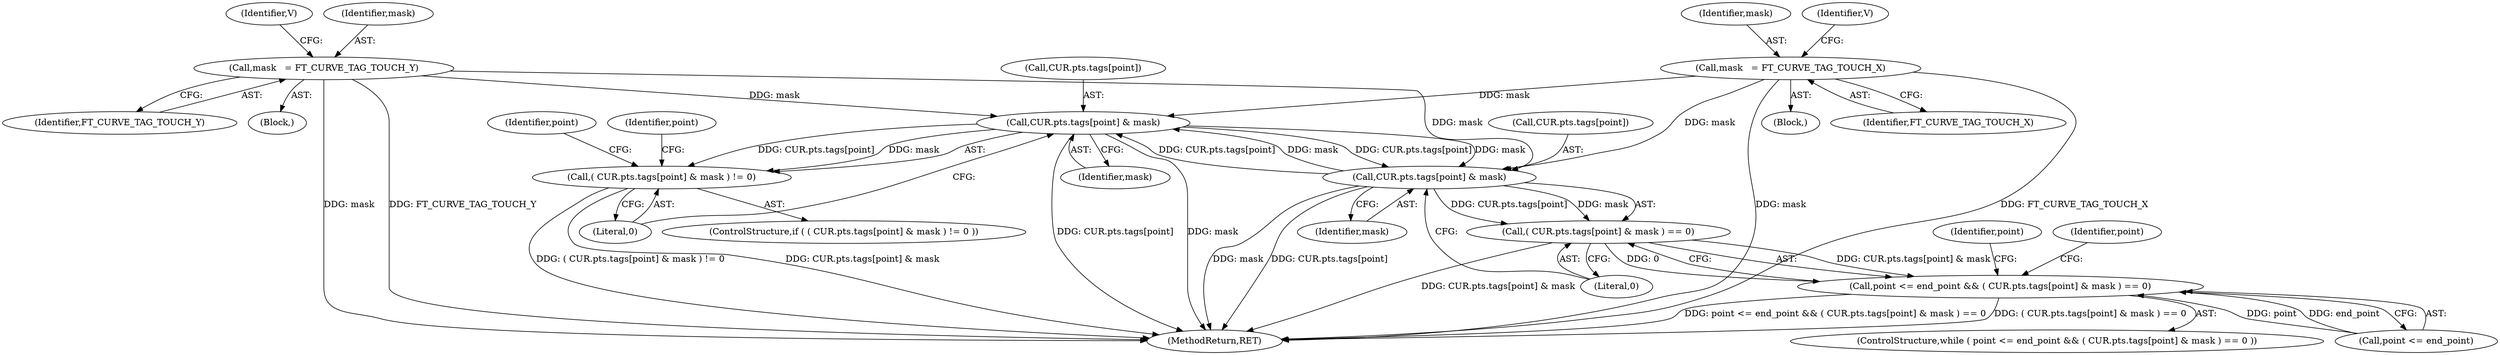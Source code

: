 digraph "0_savannah_888cd1843e935fe675cf2ac303116d4ed5b9d54b@array" {
"1000303" [label="(Call,CUR.pts.tags[point] & mask)"];
"1000271" [label="(Call,CUR.pts.tags[point] & mask)"];
"1000303" [label="(Call,CUR.pts.tags[point] & mask)"];
"1000167" [label="(Call,mask   = FT_CURVE_TAG_TOUCH_Y)"];
"1000135" [label="(Call,mask   = FT_CURVE_TAG_TOUCH_X)"];
"1000270" [label="(Call,( CUR.pts.tags[point] & mask ) == 0)"];
"1000266" [label="(Call,point <= end_point && ( CUR.pts.tags[point] & mask ) == 0)"];
"1000302" [label="(Call,( CUR.pts.tags[point] & mask ) != 0)"];
"1000267" [label="(Call,point <= end_point)"];
"1000271" [label="(Call,CUR.pts.tags[point] & mask)"];
"1000311" [label="(Identifier,mask)"];
"1000265" [label="(ControlStructure,while ( point <= end_point && ( CUR.pts.tags[point] & mask ) == 0 ))"];
"1000169" [label="(Identifier,FT_CURVE_TAG_TOUCH_Y)"];
"1000282" [label="(Identifier,point)"];
"1000172" [label="(Identifier,V)"];
"1000266" [label="(Call,point <= end_point && ( CUR.pts.tags[point] & mask ) == 0)"];
"1000333" [label="(Identifier,point)"];
"1000379" [label="(MethodReturn,RET)"];
"1000167" [label="(Call,mask   = FT_CURVE_TAG_TOUCH_Y)"];
"1000134" [label="(Block,)"];
"1000312" [label="(Literal,0)"];
"1000303" [label="(Call,CUR.pts.tags[point] & mask)"];
"1000270" [label="(Call,( CUR.pts.tags[point] & mask ) == 0)"];
"1000280" [label="(Literal,0)"];
"1000301" [label="(ControlStructure,if ( ( CUR.pts.tags[point] & mask ) != 0 ))"];
"1000135" [label="(Call,mask   = FT_CURVE_TAG_TOUCH_X)"];
"1000302" [label="(Call,( CUR.pts.tags[point] & mask ) != 0)"];
"1000166" [label="(Block,)"];
"1000168" [label="(Identifier,mask)"];
"1000136" [label="(Identifier,mask)"];
"1000304" [label="(Call,CUR.pts.tags[point])"];
"1000272" [label="(Call,CUR.pts.tags[point])"];
"1000285" [label="(Identifier,point)"];
"1000137" [label="(Identifier,FT_CURVE_TAG_TOUCH_X)"];
"1000279" [label="(Identifier,mask)"];
"1000140" [label="(Identifier,V)"];
"1000316" [label="(Identifier,point)"];
"1000303" -> "1000302"  [label="AST: "];
"1000303" -> "1000311"  [label="CFG: "];
"1000304" -> "1000303"  [label="AST: "];
"1000311" -> "1000303"  [label="AST: "];
"1000312" -> "1000303"  [label="CFG: "];
"1000303" -> "1000379"  [label="DDG: CUR.pts.tags[point]"];
"1000303" -> "1000379"  [label="DDG: mask"];
"1000303" -> "1000271"  [label="DDG: CUR.pts.tags[point]"];
"1000303" -> "1000271"  [label="DDG: mask"];
"1000303" -> "1000302"  [label="DDG: CUR.pts.tags[point]"];
"1000303" -> "1000302"  [label="DDG: mask"];
"1000271" -> "1000303"  [label="DDG: CUR.pts.tags[point]"];
"1000271" -> "1000303"  [label="DDG: mask"];
"1000167" -> "1000303"  [label="DDG: mask"];
"1000135" -> "1000303"  [label="DDG: mask"];
"1000271" -> "1000270"  [label="AST: "];
"1000271" -> "1000279"  [label="CFG: "];
"1000272" -> "1000271"  [label="AST: "];
"1000279" -> "1000271"  [label="AST: "];
"1000280" -> "1000271"  [label="CFG: "];
"1000271" -> "1000379"  [label="DDG: CUR.pts.tags[point]"];
"1000271" -> "1000379"  [label="DDG: mask"];
"1000271" -> "1000270"  [label="DDG: CUR.pts.tags[point]"];
"1000271" -> "1000270"  [label="DDG: mask"];
"1000167" -> "1000271"  [label="DDG: mask"];
"1000135" -> "1000271"  [label="DDG: mask"];
"1000167" -> "1000166"  [label="AST: "];
"1000167" -> "1000169"  [label="CFG: "];
"1000168" -> "1000167"  [label="AST: "];
"1000169" -> "1000167"  [label="AST: "];
"1000172" -> "1000167"  [label="CFG: "];
"1000167" -> "1000379"  [label="DDG: mask"];
"1000167" -> "1000379"  [label="DDG: FT_CURVE_TAG_TOUCH_Y"];
"1000135" -> "1000134"  [label="AST: "];
"1000135" -> "1000137"  [label="CFG: "];
"1000136" -> "1000135"  [label="AST: "];
"1000137" -> "1000135"  [label="AST: "];
"1000140" -> "1000135"  [label="CFG: "];
"1000135" -> "1000379"  [label="DDG: mask"];
"1000135" -> "1000379"  [label="DDG: FT_CURVE_TAG_TOUCH_X"];
"1000270" -> "1000266"  [label="AST: "];
"1000270" -> "1000280"  [label="CFG: "];
"1000280" -> "1000270"  [label="AST: "];
"1000266" -> "1000270"  [label="CFG: "];
"1000270" -> "1000379"  [label="DDG: CUR.pts.tags[point] & mask"];
"1000270" -> "1000266"  [label="DDG: CUR.pts.tags[point] & mask"];
"1000270" -> "1000266"  [label="DDG: 0"];
"1000266" -> "1000265"  [label="AST: "];
"1000266" -> "1000267"  [label="CFG: "];
"1000267" -> "1000266"  [label="AST: "];
"1000282" -> "1000266"  [label="CFG: "];
"1000285" -> "1000266"  [label="CFG: "];
"1000266" -> "1000379"  [label="DDG: point <= end_point && ( CUR.pts.tags[point] & mask ) == 0"];
"1000266" -> "1000379"  [label="DDG: ( CUR.pts.tags[point] & mask ) == 0"];
"1000267" -> "1000266"  [label="DDG: point"];
"1000267" -> "1000266"  [label="DDG: end_point"];
"1000302" -> "1000301"  [label="AST: "];
"1000302" -> "1000312"  [label="CFG: "];
"1000312" -> "1000302"  [label="AST: "];
"1000316" -> "1000302"  [label="CFG: "];
"1000333" -> "1000302"  [label="CFG: "];
"1000302" -> "1000379"  [label="DDG: CUR.pts.tags[point] & mask"];
"1000302" -> "1000379"  [label="DDG: ( CUR.pts.tags[point] & mask ) != 0"];
}
